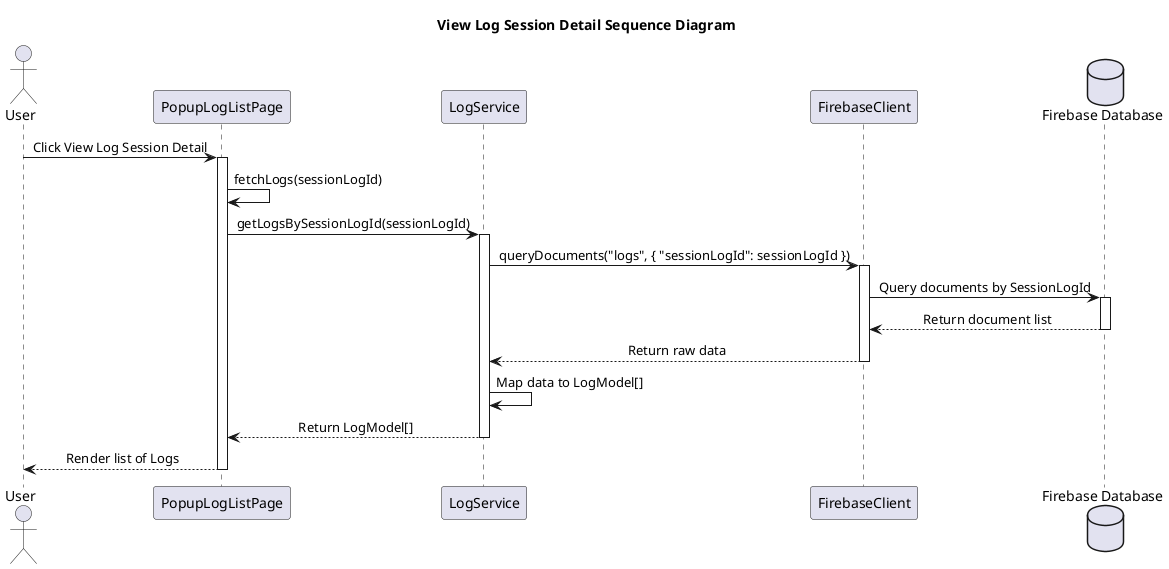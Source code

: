 @startuml ViewLogSessionDetailSequenceDiagram
skinparam SequenceMessageAlignment center
title View Log Session Detail Sequence Diagram 

actor "User" as U
participant "PopupLogListPage" as Page
participant "LogService" as Service
participant "FirebaseClient" as Client
database "Firebase Database" as DB

U -> Page : Click View Log Session Detail
activate Page

Page -> Page : fetchLogs(sessionLogId)
Page -> Service : getLogsBySessionLogId(sessionLogId)
activate Service

Service -> Client : queryDocuments("logs", { "sessionLogId": sessionLogId })
activate Client

Client -> DB : Query documents by SessionLogId
activate DB
DB --> Client : Return document list
deactivate DB

Client --> Service : Return raw data
deactivate Client

Service -> Service : Map data to LogModel[]
Service --> Page : Return LogModel[]
deactivate Service

Page --> U : Render list of Logs
deactivate Page

@enduml
